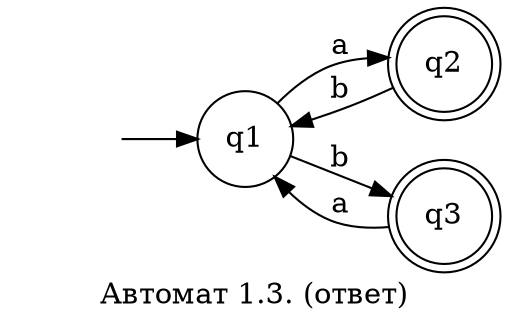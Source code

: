 digraph {
    rankdir = LR;
    label = "Автомат 1.3. (ответ)";
    "" [shape = none];
    node [shape = circle];
    q2 [shape="doublecircle" ];
    q3 [shape="doublecircle" ];


    ""->q1;
    q1->q2[label = "a"];
    q1->q3[label = "b"];
    q2->q1[label="b"]
    q3->q1[label="a"]
}